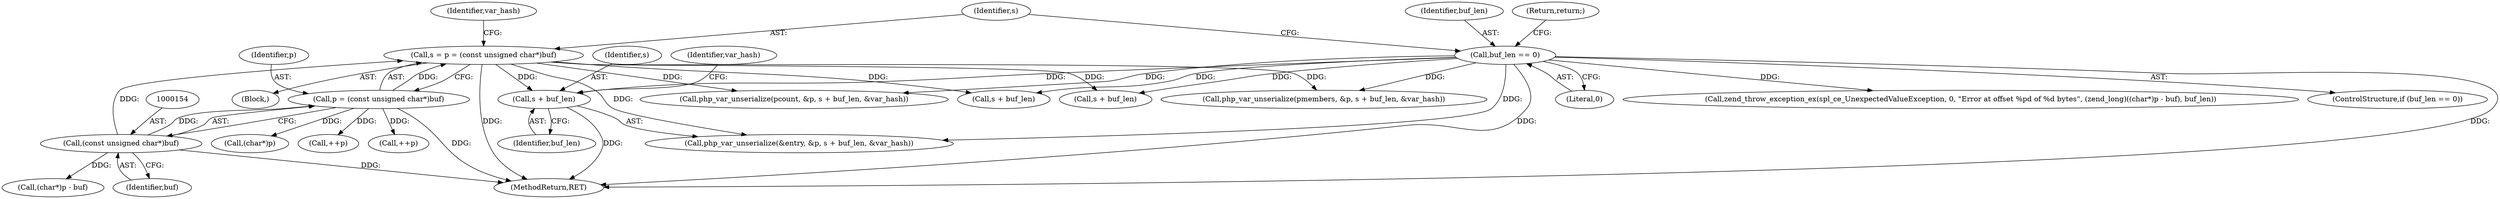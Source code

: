 digraph "0_php-src_61cdd1255d5b9c8453be71aacbbf682796ac77d4@pointer" {
"1000243" [label="(Call,s + buf_len)"];
"1000149" [label="(Call,s = p = (const unsigned char*)buf)"];
"1000151" [label="(Call,p = (const unsigned char*)buf)"];
"1000153" [label="(Call,(const unsigned char*)buf)"];
"1000144" [label="(Call,buf_len == 0)"];
"1000146" [label="(Literal,0)"];
"1000243" [label="(Call,s + buf_len)"];
"1000450" [label="(Call,zend_throw_exception_ex(spl_ce_UnexpectedValueException, 0, \"Error at offset %pd of %d bytes\", (zend_long)((char*)p - buf), buf_len))"];
"1000245" [label="(Identifier,buf_len)"];
"1000114" [label="(Block,)"];
"1000152" [label="(Identifier,p)"];
"1000144" [label="(Call,buf_len == 0)"];
"1000166" [label="(Call,++p)"];
"1000148" [label="(Return,return;)"];
"1000457" [label="(Call,(char*)p)"];
"1000456" [label="(Call,(char*)p - buf)"];
"1000426" [label="(Call,s + buf_len)"];
"1000151" [label="(Call,p = (const unsigned char*)buf)"];
"1000181" [label="(Call,php_var_unserialize(pcount, &p, s + buf_len, &var_hash))"];
"1000244" [label="(Identifier,s)"];
"1000150" [label="(Identifier,s)"];
"1000463" [label="(MethodReturn,RET)"];
"1000171" [label="(Call,++p)"];
"1000149" [label="(Call,s = p = (const unsigned char*)buf)"];
"1000153" [label="(Call,(const unsigned char*)buf)"];
"1000143" [label="(ControlStructure,if (buf_len == 0))"];
"1000185" [label="(Call,s + buf_len)"];
"1000155" [label="(Identifier,buf)"];
"1000157" [label="(Identifier,var_hash)"];
"1000247" [label="(Identifier,var_hash)"];
"1000422" [label="(Call,php_var_unserialize(pmembers, &p, s + buf_len, &var_hash))"];
"1000238" [label="(Call,php_var_unserialize(&entry, &p, s + buf_len, &var_hash))"];
"1000145" [label="(Identifier,buf_len)"];
"1000243" -> "1000238"  [label="AST: "];
"1000243" -> "1000245"  [label="CFG: "];
"1000244" -> "1000243"  [label="AST: "];
"1000245" -> "1000243"  [label="AST: "];
"1000247" -> "1000243"  [label="CFG: "];
"1000243" -> "1000463"  [label="DDG: "];
"1000149" -> "1000243"  [label="DDG: "];
"1000144" -> "1000243"  [label="DDG: "];
"1000149" -> "1000114"  [label="AST: "];
"1000149" -> "1000151"  [label="CFG: "];
"1000150" -> "1000149"  [label="AST: "];
"1000151" -> "1000149"  [label="AST: "];
"1000157" -> "1000149"  [label="CFG: "];
"1000149" -> "1000463"  [label="DDG: "];
"1000151" -> "1000149"  [label="DDG: "];
"1000153" -> "1000149"  [label="DDG: "];
"1000149" -> "1000181"  [label="DDG: "];
"1000149" -> "1000185"  [label="DDG: "];
"1000149" -> "1000238"  [label="DDG: "];
"1000149" -> "1000422"  [label="DDG: "];
"1000149" -> "1000426"  [label="DDG: "];
"1000151" -> "1000153"  [label="CFG: "];
"1000152" -> "1000151"  [label="AST: "];
"1000153" -> "1000151"  [label="AST: "];
"1000151" -> "1000463"  [label="DDG: "];
"1000153" -> "1000151"  [label="DDG: "];
"1000151" -> "1000166"  [label="DDG: "];
"1000151" -> "1000171"  [label="DDG: "];
"1000151" -> "1000457"  [label="DDG: "];
"1000153" -> "1000155"  [label="CFG: "];
"1000154" -> "1000153"  [label="AST: "];
"1000155" -> "1000153"  [label="AST: "];
"1000153" -> "1000463"  [label="DDG: "];
"1000153" -> "1000456"  [label="DDG: "];
"1000144" -> "1000143"  [label="AST: "];
"1000144" -> "1000146"  [label="CFG: "];
"1000145" -> "1000144"  [label="AST: "];
"1000146" -> "1000144"  [label="AST: "];
"1000148" -> "1000144"  [label="CFG: "];
"1000150" -> "1000144"  [label="CFG: "];
"1000144" -> "1000463"  [label="DDG: "];
"1000144" -> "1000463"  [label="DDG: "];
"1000144" -> "1000181"  [label="DDG: "];
"1000144" -> "1000185"  [label="DDG: "];
"1000144" -> "1000238"  [label="DDG: "];
"1000144" -> "1000422"  [label="DDG: "];
"1000144" -> "1000426"  [label="DDG: "];
"1000144" -> "1000450"  [label="DDG: "];
}
